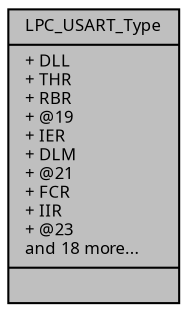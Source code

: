 digraph "LPC_USART_Type"
{
  edge [fontname="Sans",fontsize="8",labelfontname="Sans",labelfontsize="8"];
  node [fontname="Sans",fontsize="8",shape=record];
  Node1 [label="{LPC_USART_Type\n|+ DLL\l+ THR\l+ RBR\l+ @19\l+ IER\l+ DLM\l+ @21\l+ FCR\l+ IIR\l+ @23\land 18 more...\l|}",height=0.2,width=0.4,color="black", fillcolor="grey75", style="filled", fontcolor="black"];
}
